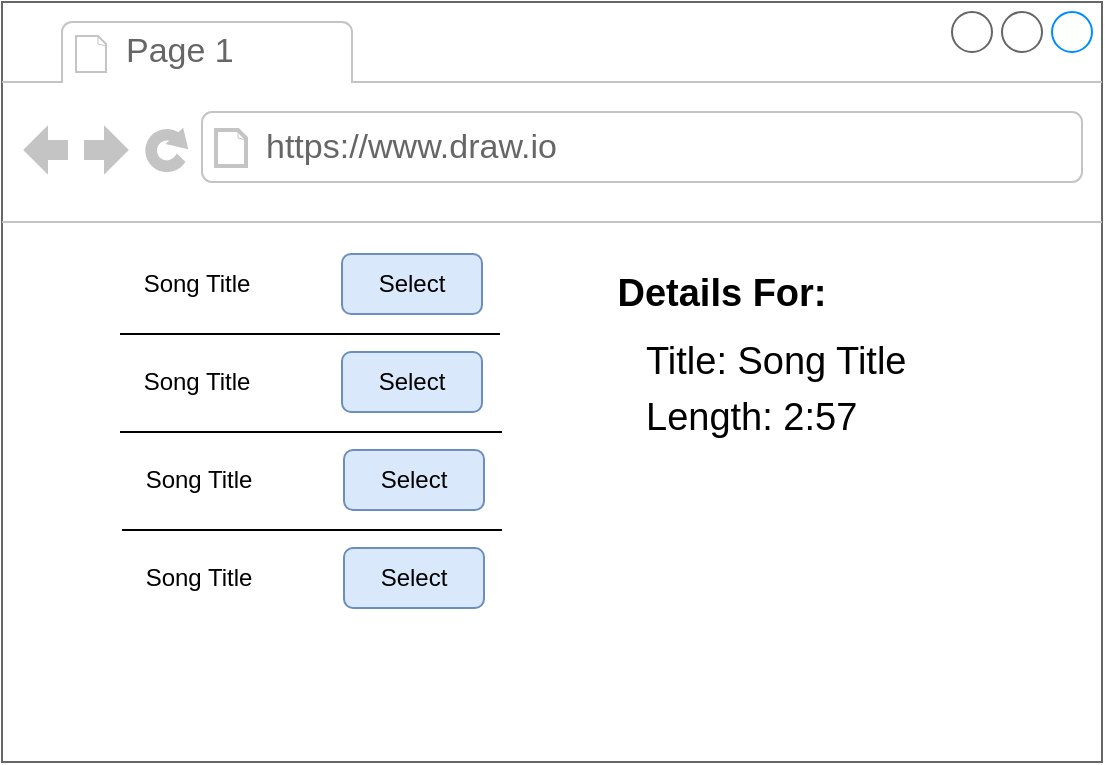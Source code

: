 <mxfile version="14.6.10" type="github" pages="11">
  <diagram id="M4OQ8tcsUJZJvgWU5cQ6" name="Page-1">
    <mxGraphModel dx="1186" dy="739" grid="1" gridSize="10" guides="1" tooltips="1" connect="1" arrows="1" fold="1" page="1" pageScale="1" pageWidth="850" pageHeight="1100" math="0" shadow="0">
      <root>
        <mxCell id="0" />
        <mxCell id="1" parent="0" />
        <mxCell id="gQLDissWomXrH6IQB0BU-2" value="" style="strokeWidth=1;shadow=0;dashed=0;align=center;html=1;shape=mxgraph.mockup.containers.browserWindow;rSize=0;fillColor=#ffffff;strokeColor=#666666;strokeColor2=#008cff;strokeColor3=#c4c4c4;mainText=,;recursiveResize=0;fontSize=19;" vertex="1" parent="1">
          <mxGeometry x="270" y="250" width="550" height="380" as="geometry" />
        </mxCell>
        <mxCell id="gQLDissWomXrH6IQB0BU-3" value="Page 1" style="strokeWidth=1;shadow=0;dashed=0;align=center;html=1;shape=mxgraph.mockup.containers.anchor;fontSize=17;fontColor=#666666;align=left;" vertex="1" parent="gQLDissWomXrH6IQB0BU-2">
          <mxGeometry x="60" y="12" width="110" height="26" as="geometry" />
        </mxCell>
        <mxCell id="gQLDissWomXrH6IQB0BU-4" value="https://www.draw.io" style="strokeWidth=1;shadow=0;dashed=0;align=center;html=1;shape=mxgraph.mockup.containers.anchor;rSize=0;fontSize=17;fontColor=#666666;align=left;" vertex="1" parent="gQLDissWomXrH6IQB0BU-2">
          <mxGeometry x="130" y="60" width="250" height="26" as="geometry" />
        </mxCell>
        <mxCell id="gQLDissWomXrH6IQB0BU-5" value="Song Title" style="text;html=1;strokeColor=none;fillColor=none;align=center;verticalAlign=middle;whiteSpace=wrap;rounded=0;" vertex="1" parent="1">
          <mxGeometry x="325" y="381" width="85" height="20" as="geometry" />
        </mxCell>
        <mxCell id="gQLDissWomXrH6IQB0BU-6" value="Select" style="rounded=1;whiteSpace=wrap;html=1;fillColor=#dae8fc;strokeColor=#6c8ebf;" vertex="1" parent="1">
          <mxGeometry x="440" y="376" width="70" height="30" as="geometry" />
        </mxCell>
        <mxCell id="gQLDissWomXrH6IQB0BU-7" value="" style="endArrow=none;html=1;" edge="1" parent="1">
          <mxGeometry width="50" height="50" relative="1" as="geometry">
            <mxPoint x="329" y="416" as="sourcePoint" />
            <mxPoint x="519" y="416" as="targetPoint" />
          </mxGeometry>
        </mxCell>
        <mxCell id="gQLDissWomXrH6IQB0BU-8" value="Song Title" style="text;html=1;strokeColor=none;fillColor=none;align=center;verticalAlign=middle;whiteSpace=wrap;rounded=0;" vertex="1" parent="1">
          <mxGeometry x="325" y="430" width="85" height="20" as="geometry" />
        </mxCell>
        <mxCell id="gQLDissWomXrH6IQB0BU-9" value="Select" style="rounded=1;whiteSpace=wrap;html=1;fillColor=#dae8fc;strokeColor=#6c8ebf;" vertex="1" parent="1">
          <mxGeometry x="440" y="425" width="70" height="30" as="geometry" />
        </mxCell>
        <mxCell id="gQLDissWomXrH6IQB0BU-10" value="" style="endArrow=none;html=1;" edge="1" parent="1">
          <mxGeometry width="50" height="50" relative="1" as="geometry">
            <mxPoint x="329" y="465" as="sourcePoint" />
            <mxPoint x="519" y="465" as="targetPoint" />
          </mxGeometry>
        </mxCell>
        <mxCell id="gQLDissWomXrH6IQB0BU-11" value="" style="endArrow=none;html=1;" edge="1" parent="1">
          <mxGeometry width="50" height="50" relative="1" as="geometry">
            <mxPoint x="330" y="465" as="sourcePoint" />
            <mxPoint x="520" y="465" as="targetPoint" />
          </mxGeometry>
        </mxCell>
        <mxCell id="gQLDissWomXrH6IQB0BU-12" value="Song Title" style="text;html=1;strokeColor=none;fillColor=none;align=center;verticalAlign=middle;whiteSpace=wrap;rounded=0;" vertex="1" parent="1">
          <mxGeometry x="326" y="479" width="85" height="20" as="geometry" />
        </mxCell>
        <mxCell id="gQLDissWomXrH6IQB0BU-13" value="Select" style="rounded=1;whiteSpace=wrap;html=1;fillColor=#dae8fc;strokeColor=#6c8ebf;" vertex="1" parent="1">
          <mxGeometry x="441" y="474" width="70" height="30" as="geometry" />
        </mxCell>
        <mxCell id="gQLDissWomXrH6IQB0BU-14" value="" style="endArrow=none;html=1;" edge="1" parent="1">
          <mxGeometry width="50" height="50" relative="1" as="geometry">
            <mxPoint x="330" y="514" as="sourcePoint" />
            <mxPoint x="520" y="514" as="targetPoint" />
          </mxGeometry>
        </mxCell>
        <mxCell id="gQLDissWomXrH6IQB0BU-15" value="" style="endArrow=none;html=1;" edge="1" parent="1">
          <mxGeometry width="50" height="50" relative="1" as="geometry">
            <mxPoint x="330" y="514" as="sourcePoint" />
            <mxPoint x="520" y="514" as="targetPoint" />
          </mxGeometry>
        </mxCell>
        <mxCell id="gQLDissWomXrH6IQB0BU-16" value="Song Title" style="text;html=1;strokeColor=none;fillColor=none;align=center;verticalAlign=middle;whiteSpace=wrap;rounded=0;" vertex="1" parent="1">
          <mxGeometry x="326" y="528" width="85" height="20" as="geometry" />
        </mxCell>
        <mxCell id="gQLDissWomXrH6IQB0BU-17" value="Select" style="rounded=1;whiteSpace=wrap;html=1;fillColor=#dae8fc;strokeColor=#6c8ebf;" vertex="1" parent="1">
          <mxGeometry x="441" y="523" width="70" height="30" as="geometry" />
        </mxCell>
        <mxCell id="gQLDissWomXrH6IQB0BU-18" value="Details For:" style="text;html=1;strokeColor=none;fillColor=none;align=center;verticalAlign=middle;whiteSpace=wrap;rounded=0;fontStyle=1;fontSize=19;" vertex="1" parent="1">
          <mxGeometry x="560" y="386" width="140" height="20" as="geometry" />
        </mxCell>
        <mxCell id="gQLDissWomXrH6IQB0BU-19" value="Title: Song Title" style="text;html=1;strokeColor=none;fillColor=none;align=left;verticalAlign=middle;whiteSpace=wrap;rounded=0;fontSize=19;" vertex="1" parent="1">
          <mxGeometry x="590" y="420" width="180" height="20" as="geometry" />
        </mxCell>
        <mxCell id="gQLDissWomXrH6IQB0BU-20" value="Length: 2:57" style="text;html=1;strokeColor=none;fillColor=none;align=left;verticalAlign=middle;whiteSpace=wrap;rounded=0;fontSize=19;" vertex="1" parent="1">
          <mxGeometry x="590" y="448" width="180" height="20" as="geometry" />
        </mxCell>
      </root>
    </mxGraphModel>
  </diagram>
  <diagram name="02 - comps" id="TzlO8TOyK6bgatfz8Wd6">
    <mxGraphModel dx="1186" dy="739" grid="1" gridSize="10" guides="1" tooltips="1" connect="1" arrows="1" fold="1" page="1" pageScale="1" pageWidth="3300" pageHeight="4681" background="#ffffff" math="0" shadow="0">
      <root>
        <mxCell id="0" />
        <mxCell id="1" parent="0" />
        <mxCell id="2" value="" style="strokeWidth=1;shadow=0;dashed=0;align=center;html=1;shape=mxgraph.mockup.containers.browserWindow;rSize=0;fillColor=#ffffff;strokeColor=#666666;strokeColor2=#008cff;strokeColor3=#c4c4c4;mainText=,;recursiveResize=0;fontSize=19;" parent="1" vertex="1">
          <mxGeometry x="665" y="244" width="550" height="380" as="geometry" />
        </mxCell>
        <mxCell id="3" value="Page 1" style="strokeWidth=1;shadow=0;dashed=0;align=center;html=1;shape=mxgraph.mockup.containers.anchor;fontSize=17;fontColor=#666666;align=left;" parent="2" vertex="1">
          <mxGeometry x="60" y="12" width="110" height="26" as="geometry" />
        </mxCell>
        <mxCell id="4" value="https://www.draw.io" style="strokeWidth=1;shadow=0;dashed=0;align=center;html=1;shape=mxgraph.mockup.containers.anchor;rSize=0;fontSize=17;fontColor=#666666;align=left;" parent="2" vertex="1">
          <mxGeometry x="130" y="60" width="250" height="26" as="geometry" />
        </mxCell>
        <mxCell id="21" value="" style="rounded=0;whiteSpace=wrap;html=1;fontSize=19;align=left;fillColor=#dae8fc;strokeColor=#6c8ebf;" parent="2" vertex="1">
          <mxGeometry x="50" y="117" width="210" height="195" as="geometry" />
        </mxCell>
        <mxCell id="23" value="" style="rounded=0;whiteSpace=wrap;html=1;fontSize=19;align=left;fillColor=#f8cecc;strokeColor=#b85450;" parent="2" vertex="1">
          <mxGeometry x="290" y="117" width="210" height="195" as="geometry" />
        </mxCell>
        <mxCell id="5" value="Song Title" style="text;html=1;strokeColor=none;fillColor=none;align=center;verticalAlign=middle;whiteSpace=wrap;rounded=0;" parent="1" vertex="1">
          <mxGeometry x="720" y="375" width="85" height="20" as="geometry" />
        </mxCell>
        <mxCell id="6" value="Select" style="rounded=1;whiteSpace=wrap;html=1;fillColor=#dae8fc;strokeColor=#6c8ebf;" parent="1" vertex="1">
          <mxGeometry x="835" y="370" width="70" height="30" as="geometry" />
        </mxCell>
        <mxCell id="7" value="" style="endArrow=none;html=1;" parent="1" edge="1">
          <mxGeometry width="50" height="50" relative="1" as="geometry">
            <mxPoint x="724" y="410" as="sourcePoint" />
            <mxPoint x="914" y="410" as="targetPoint" />
          </mxGeometry>
        </mxCell>
        <mxCell id="8" value="Song Title" style="text;html=1;strokeColor=none;fillColor=none;align=center;verticalAlign=middle;whiteSpace=wrap;rounded=0;" parent="1" vertex="1">
          <mxGeometry x="720" y="424" width="85" height="20" as="geometry" />
        </mxCell>
        <mxCell id="9" value="Select" style="rounded=1;whiteSpace=wrap;html=1;fillColor=#dae8fc;strokeColor=#6c8ebf;" parent="1" vertex="1">
          <mxGeometry x="835" y="419" width="70" height="30" as="geometry" />
        </mxCell>
        <mxCell id="10" value="" style="endArrow=none;html=1;" parent="1" edge="1">
          <mxGeometry width="50" height="50" relative="1" as="geometry">
            <mxPoint x="724" y="459" as="sourcePoint" />
            <mxPoint x="914" y="459" as="targetPoint" />
          </mxGeometry>
        </mxCell>
        <mxCell id="11" value="" style="endArrow=none;html=1;" parent="1" edge="1">
          <mxGeometry width="50" height="50" relative="1" as="geometry">
            <mxPoint x="725" y="459" as="sourcePoint" />
            <mxPoint x="915" y="459" as="targetPoint" />
          </mxGeometry>
        </mxCell>
        <mxCell id="12" value="Song Title" style="text;html=1;strokeColor=none;fillColor=none;align=center;verticalAlign=middle;whiteSpace=wrap;rounded=0;" parent="1" vertex="1">
          <mxGeometry x="721" y="473" width="85" height="20" as="geometry" />
        </mxCell>
        <mxCell id="13" value="Select" style="rounded=1;whiteSpace=wrap;html=1;fillColor=#dae8fc;strokeColor=#6c8ebf;" parent="1" vertex="1">
          <mxGeometry x="836" y="468" width="70" height="30" as="geometry" />
        </mxCell>
        <mxCell id="14" value="" style="endArrow=none;html=1;" parent="1" edge="1">
          <mxGeometry width="50" height="50" relative="1" as="geometry">
            <mxPoint x="725" y="508" as="sourcePoint" />
            <mxPoint x="915" y="508" as="targetPoint" />
          </mxGeometry>
        </mxCell>
        <mxCell id="15" value="" style="endArrow=none;html=1;" parent="1" edge="1">
          <mxGeometry width="50" height="50" relative="1" as="geometry">
            <mxPoint x="725" y="508" as="sourcePoint" />
            <mxPoint x="915" y="508" as="targetPoint" />
          </mxGeometry>
        </mxCell>
        <mxCell id="16" value="Song Title" style="text;html=1;strokeColor=none;fillColor=none;align=center;verticalAlign=middle;whiteSpace=wrap;rounded=0;" parent="1" vertex="1">
          <mxGeometry x="721" y="522" width="85" height="20" as="geometry" />
        </mxCell>
        <mxCell id="17" value="Select" style="rounded=1;whiteSpace=wrap;html=1;fillColor=#dae8fc;strokeColor=#6c8ebf;" parent="1" vertex="1">
          <mxGeometry x="836" y="517" width="70" height="30" as="geometry" />
        </mxCell>
        <mxCell id="18" value="Details For:" style="text;html=1;strokeColor=none;fillColor=none;align=center;verticalAlign=middle;whiteSpace=wrap;rounded=0;fontStyle=1;fontSize=19;" parent="1" vertex="1">
          <mxGeometry x="955" y="380" width="140" height="20" as="geometry" />
        </mxCell>
        <mxCell id="19" value="Title: Song Title" style="text;html=1;strokeColor=none;fillColor=none;align=left;verticalAlign=middle;whiteSpace=wrap;rounded=0;fontSize=19;" parent="1" vertex="1">
          <mxGeometry x="985" y="414" width="180" height="20" as="geometry" />
        </mxCell>
        <mxCell id="20" value="Length: 2:57" style="text;html=1;strokeColor=none;fillColor=none;align=left;verticalAlign=middle;whiteSpace=wrap;rounded=0;fontSize=19;" parent="1" vertex="1">
          <mxGeometry x="985" y="442" width="180" height="20" as="geometry" />
        </mxCell>
        <mxCell id="25" style="edgeStyle=orthogonalEdgeStyle;rounded=0;html=1;exitX=1;exitY=0.5;entryX=0;entryY=0.5;jettySize=auto;orthogonalLoop=1;fontSize=19;strokeWidth=2;" parent="1" source="24" target="21" edge="1">
          <mxGeometry relative="1" as="geometry" />
        </mxCell>
        <mxCell id="24" value="SongList" style="text;html=1;strokeColor=none;fillColor=none;align=right;verticalAlign=middle;whiteSpace=wrap;rounded=0;fontSize=23;fontStyle=1" parent="1" vertex="1">
          <mxGeometry x="470" y="439" width="150" height="31" as="geometry" />
        </mxCell>
        <mxCell id="27" style="edgeStyle=orthogonalEdgeStyle;rounded=0;html=1;exitX=0;exitY=0.5;entryX=1;entryY=0.75;jettySize=auto;orthogonalLoop=1;strokeWidth=2;fontSize=23;" parent="1" source="26" target="20" edge="1">
          <mxGeometry relative="1" as="geometry" />
        </mxCell>
        <mxCell id="26" value="SongDetail" style="text;html=1;strokeColor=none;fillColor=none;align=left;verticalAlign=middle;whiteSpace=wrap;rounded=0;fontSize=23;fontStyle=1" parent="1" vertex="1">
          <mxGeometry x="1240" y="446.5" width="150" height="31" as="geometry" />
        </mxCell>
      </root>
    </mxGraphModel>
  </diagram>
  <diagram name="03 - libs" id="2NAUaE8jgez__dQKHg--">
    <mxGraphModel dx="1186" dy="739" grid="1" gridSize="10" guides="1" tooltips="1" connect="1" arrows="1" fold="1" page="1" pageScale="1" pageWidth="3300" pageHeight="4681" background="#ffffff" math="0" shadow="0">
      <root>
        <mxCell id="0" />
        <mxCell id="1" parent="0" />
        <mxCell id="5" style="edgeStyle=orthogonalEdgeStyle;rounded=0;html=1;exitX=1;exitY=0.25;entryX=0;entryY=0.25;jettySize=auto;orthogonalLoop=1;strokeWidth=2;fontSize=23;" parent="1" source="2" target="3" edge="1">
          <mxGeometry relative="1" as="geometry" />
        </mxCell>
        <mxCell id="2" value="React" style="rounded=0;whiteSpace=wrap;html=1;fontSize=23;align=center;strokeWidth=2;" parent="1" vertex="1">
          <mxGeometry x="450" y="300" width="120" height="60" as="geometry" />
        </mxCell>
        <mxCell id="6" style="edgeStyle=orthogonalEdgeStyle;rounded=0;html=1;exitX=0;exitY=0.75;entryX=1;entryY=0.75;jettySize=auto;orthogonalLoop=1;strokeWidth=2;fontSize=23;" parent="1" source="3" target="2" edge="1">
          <mxGeometry relative="1" as="geometry" />
        </mxCell>
        <mxCell id="7" style="edgeStyle=orthogonalEdgeStyle;rounded=0;html=1;exitX=1;exitY=0.25;entryX=0;entryY=0.25;jettySize=auto;orthogonalLoop=1;strokeWidth=2;fontSize=23;" parent="1" source="3" target="4" edge="1">
          <mxGeometry relative="1" as="geometry" />
        </mxCell>
        <mxCell id="3" value="React-Redux" style="rounded=0;whiteSpace=wrap;html=1;fontSize=23;align=center;strokeWidth=2;" parent="1" vertex="1">
          <mxGeometry x="620" y="300" width="180" height="60" as="geometry" />
        </mxCell>
        <mxCell id="8" style="edgeStyle=orthogonalEdgeStyle;rounded=0;html=1;exitX=0;exitY=0.75;entryX=1;entryY=0.75;jettySize=auto;orthogonalLoop=1;strokeWidth=2;fontSize=23;" parent="1" source="4" target="3" edge="1">
          <mxGeometry relative="1" as="geometry" />
        </mxCell>
        <mxCell id="4" value="Redux" style="rounded=0;whiteSpace=wrap;html=1;fontSize=23;align=center;strokeWidth=2;" parent="1" vertex="1">
          <mxGeometry x="850" y="300" width="120" height="60" as="geometry" />
        </mxCell>
        <mxCell id="9" value="Same lib you&#39;re used to" style="text;html=1;strokeColor=none;fillColor=none;align=center;verticalAlign=middle;whiteSpace=wrap;rounded=0;fontSize=12;fontStyle=2" parent="1" vertex="1">
          <mxGeometry x="455" y="365" width="110" height="20" as="geometry" />
        </mxCell>
        <mxCell id="10" value="Gets React and Redux to work together" style="text;html=1;strokeColor=none;fillColor=none;align=center;verticalAlign=middle;whiteSpace=wrap;rounded=0;fontSize=12;fontStyle=2" parent="1" vertex="1">
          <mxGeometry x="655" y="372" width="110" height="20" as="geometry" />
        </mxCell>
        <mxCell id="11" value="Same lib we just used in Codepen" style="text;html=1;strokeColor=none;fillColor=none;align=center;verticalAlign=middle;whiteSpace=wrap;rounded=0;fontSize=12;fontStyle=2" parent="1" vertex="1">
          <mxGeometry x="855" y="365" width="110" height="20" as="geometry" />
        </mxCell>
      </root>
    </mxGraphModel>
  </diagram>
  <diagram name="04 - files" id="A6uAsFb5GpQ1QcHm9FtX">
    <mxGraphModel dx="1186" dy="796" grid="1" gridSize="10" guides="1" tooltips="1" connect="1" arrows="1" fold="1" page="1" pageScale="1" pageWidth="3300" pageHeight="4681" background="#ffffff" math="0" shadow="0">
      <root>
        <mxCell id="0" />
        <mxCell id="1" parent="0" />
        <mxCell id="2" value="/src" style="rounded=0;whiteSpace=wrap;html=1;strokeWidth=2;fontSize=24;align=left;fillColor=#dae8fc;strokeColor=#6c8ebf;" parent="1" vertex="1">
          <mxGeometry x="490" y="150" width="240" height="50" as="geometry" />
        </mxCell>
        <mxCell id="6" style="edgeStyle=orthogonalEdgeStyle;rounded=0;html=1;exitX=1;exitY=0.5;jettySize=auto;orthogonalLoop=1;strokeWidth=2;fontSize=24;" parent="1" source="3" edge="1">
          <mxGeometry relative="1" as="geometry">
            <mxPoint x="780" y="240" as="targetPoint" />
          </mxGeometry>
        </mxCell>
        <mxCell id="3" value="/actions" style="rounded=0;whiteSpace=wrap;html=1;strokeWidth=2;fontSize=24;align=left;fillColor=#dae8fc;strokeColor=#6c8ebf;" parent="1" vertex="1">
          <mxGeometry x="540" y="200" width="190" height="80" as="geometry" />
        </mxCell>
        <mxCell id="4" value="/components" style="rounded=0;whiteSpace=wrap;html=1;strokeWidth=2;fontSize=24;align=left;fillColor=#dae8fc;strokeColor=#6c8ebf;" parent="1" vertex="1">
          <mxGeometry x="540" y="280" width="190" height="80" as="geometry" />
        </mxCell>
        <mxCell id="5" value="/reducers" style="rounded=0;whiteSpace=wrap;html=1;strokeWidth=2;fontSize=24;align=left;fillColor=#dae8fc;strokeColor=#6c8ebf;" parent="1" vertex="1">
          <mxGeometry x="540" y="360" width="190" height="80" as="geometry" />
        </mxCell>
        <mxCell id="7" value="Contains files related to action creators" style="text;html=1;strokeColor=none;fillColor=none;align=left;verticalAlign=middle;whiteSpace=wrap;rounded=0;fontSize=18;" parent="1" vertex="1">
          <mxGeometry x="780" y="230" width="200" height="20" as="geometry" />
        </mxCell>
        <mxCell id="9" style="edgeStyle=orthogonalEdgeStyle;rounded=0;html=1;exitX=1;exitY=0.5;jettySize=auto;orthogonalLoop=1;strokeWidth=2;fontSize=24;" parent="1" edge="1">
          <mxGeometry relative="1" as="geometry">
            <mxPoint x="780" y="320" as="targetPoint" />
            <mxPoint x="730" y="320" as="sourcePoint" />
          </mxGeometry>
        </mxCell>
        <mxCell id="10" value="Files related to components" style="text;html=1;strokeColor=none;fillColor=none;align=left;verticalAlign=middle;whiteSpace=wrap;rounded=0;fontSize=18;" parent="1" vertex="1">
          <mxGeometry x="780" y="310" width="200" height="20" as="geometry" />
        </mxCell>
        <mxCell id="11" style="edgeStyle=orthogonalEdgeStyle;rounded=0;html=1;exitX=1;exitY=0.5;jettySize=auto;orthogonalLoop=1;strokeWidth=2;fontSize=24;" parent="1" edge="1">
          <mxGeometry relative="1" as="geometry">
            <mxPoint x="780" y="400" as="targetPoint" />
            <mxPoint x="730" y="400" as="sourcePoint" />
          </mxGeometry>
        </mxCell>
        <mxCell id="12" value="Files related to reducers" style="text;html=1;strokeColor=none;fillColor=none;align=left;verticalAlign=middle;whiteSpace=wrap;rounded=0;fontSize=18;" parent="1" vertex="1">
          <mxGeometry x="780" y="390" width="200" height="20" as="geometry" />
        </mxCell>
        <mxCell id="13" value="index.js" style="rounded=0;whiteSpace=wrap;html=1;strokeWidth=2;fontSize=24;align=left;fillColor=#d5e8d4;strokeColor=#82b366;" parent="1" vertex="1">
          <mxGeometry x="540" y="440" width="190" height="80" as="geometry" />
        </mxCell>
        <mxCell id="14" style="edgeStyle=orthogonalEdgeStyle;rounded=0;html=1;exitX=1;exitY=0.5;jettySize=auto;orthogonalLoop=1;strokeWidth=2;fontSize=24;" parent="1" edge="1">
          <mxGeometry relative="1" as="geometry">
            <mxPoint x="780" y="480" as="targetPoint" />
            <mxPoint x="730" y="480" as="sourcePoint" />
          </mxGeometry>
        </mxCell>
        <mxCell id="15" value="Sets up &lt;i&gt;both &lt;/i&gt;the react and redux sides of the app" style="text;html=1;strokeColor=none;fillColor=none;align=left;verticalAlign=middle;whiteSpace=wrap;rounded=0;fontSize=18;" parent="1" vertex="1">
          <mxGeometry x="780" y="470" width="200" height="20" as="geometry" />
        </mxCell>
      </root>
    </mxGraphModel>
  </diagram>
  <diagram name="05 - comps" id="RzdV-xsp3UyWBAGKYhR7">
    <mxGraphModel dx="1186" dy="739" grid="1" gridSize="10" guides="1" tooltips="1" connect="1" arrows="1" fold="1" page="1" pageScale="1" pageWidth="3300" pageHeight="4681" background="#ffffff" math="0" shadow="0">
      <root>
        <mxCell id="0" />
        <mxCell id="1" parent="0" />
        <mxCell id="5" style="edgeStyle=orthogonalEdgeStyle;rounded=0;html=1;exitX=0.5;exitY=1;jettySize=auto;orthogonalLoop=1;strokeWidth=2;fontSize=18;" parent="1" source="2" target="3" edge="1">
          <mxGeometry relative="1" as="geometry" />
        </mxCell>
        <mxCell id="6" style="edgeStyle=orthogonalEdgeStyle;rounded=0;html=1;exitX=0.5;exitY=1;jettySize=auto;orthogonalLoop=1;strokeWidth=2;fontSize=18;" parent="1" source="2" target="4" edge="1">
          <mxGeometry relative="1" as="geometry" />
        </mxCell>
        <mxCell id="2" value="App" style="rounded=0;whiteSpace=wrap;html=1;fontSize=23;align=center;strokeWidth=2;" parent="1" vertex="1">
          <mxGeometry x="580" y="180" width="120" height="60" as="geometry" />
        </mxCell>
        <mxCell id="3" value="SongList" style="rounded=0;whiteSpace=wrap;html=1;fontSize=23;align=center;strokeWidth=2;" parent="1" vertex="1">
          <mxGeometry x="490" y="300" width="120" height="60" as="geometry" />
        </mxCell>
        <mxCell id="4" value="SongDetail" style="rounded=0;whiteSpace=wrap;html=1;fontSize=23;align=center;strokeWidth=2;" parent="1" vertex="1">
          <mxGeometry x="670" y="300" width="120" height="60" as="geometry" />
        </mxCell>
      </root>
    </mxGraphModel>
  </diagram>
  <diagram name="06 - comps" id="dHnb2F_8zsXxloE6cy4Q">
    <mxGraphModel dx="1186" dy="739" grid="1" gridSize="10" guides="1" tooltips="1" connect="1" arrows="1" fold="1" page="1" pageScale="1" pageWidth="3300" pageHeight="4681" background="#ffffff" math="0" shadow="0">
      <root>
        <mxCell id="0" />
        <mxCell id="1" parent="0" />
        <mxCell id="2" style="edgeStyle=orthogonalEdgeStyle;rounded=0;html=1;exitX=0.5;exitY=1;jettySize=auto;orthogonalLoop=1;strokeWidth=2;fontSize=18;" parent="1" source="4" target="5" edge="1">
          <mxGeometry relative="1" as="geometry">
            <Array as="points">
              <mxPoint x="640" y="260" />
              <mxPoint x="550" y="260" />
            </Array>
          </mxGeometry>
        </mxCell>
        <mxCell id="3" style="edgeStyle=orthogonalEdgeStyle;rounded=0;html=1;exitX=0.5;exitY=1;jettySize=auto;orthogonalLoop=1;strokeWidth=2;fontSize=18;" parent="1" source="4" target="6" edge="1">
          <mxGeometry relative="1" as="geometry">
            <Array as="points">
              <mxPoint x="640" y="260" />
              <mxPoint x="730" y="260" />
            </Array>
          </mxGeometry>
        </mxCell>
        <mxCell id="4" value="App&lt;br&gt;&lt;br&gt;&lt;br&gt;" style="rounded=0;whiteSpace=wrap;html=1;fontSize=23;align=center;strokeWidth=2;" parent="1" vertex="1">
          <mxGeometry x="580" y="160" width="120" height="80" as="geometry" />
        </mxCell>
        <mxCell id="5" value="SongList" style="rounded=0;whiteSpace=wrap;html=1;fontSize=23;align=center;strokeWidth=2;" parent="1" vertex="1">
          <mxGeometry x="490" y="340" width="120" height="60" as="geometry" />
        </mxCell>
        <mxCell id="6" value="SongDetail" style="rounded=0;whiteSpace=wrap;html=1;fontSize=23;align=center;strokeWidth=2;" parent="1" vertex="1">
          <mxGeometry x="670" y="340" width="120" height="60" as="geometry" />
        </mxCell>
        <mxCell id="7" value="Without Redux!" style="rounded=0;whiteSpace=wrap;html=1;fontSize=23;align=center;strokeWidth=2;fontStyle=2;fillColor=#f5f5f5;strokeColor=#666666;fontColor=#333333;" parent="1" vertex="1">
          <mxGeometry x="310" y="150" width="110" height="50" as="geometry" />
        </mxCell>
        <mxCell id="8" value="List of songs" style="rounded=0;whiteSpace=wrap;html=1;fontSize=12;align=center;strokeWidth=2;fillColor=#dae8fc;strokeColor=#6c8ebf;" parent="1" vertex="1">
          <mxGeometry x="550" y="273" width="100" height="20" as="geometry" />
        </mxCell>
        <mxCell id="9" value="onSongSelect" style="rounded=0;whiteSpace=wrap;html=1;fontSize=12;align=center;strokeWidth=2;fillColor=#dae8fc;strokeColor=#6c8ebf;" parent="1" vertex="1">
          <mxGeometry x="550" y="293" width="100" height="20" as="geometry" />
        </mxCell>
        <mxCell id="10" value="Selected song" style="rounded=0;whiteSpace=wrap;html=1;fontSize=12;align=center;strokeWidth=2;fillColor=#dae8fc;strokeColor=#6c8ebf;" parent="1" vertex="1">
          <mxGeometry x="730" y="273" width="100" height="20" as="geometry" />
        </mxCell>
        <mxCell id="12" value="List of songs" style="rounded=0;whiteSpace=wrap;html=1;fontSize=12;align=center;strokeWidth=2;fillColor=#dae8fc;strokeColor=#6c8ebf;" parent="1" vertex="1">
          <mxGeometry x="590" y="190" width="100" height="20" as="geometry" />
        </mxCell>
        <mxCell id="13" value="Selected song" style="rounded=0;whiteSpace=wrap;html=1;fontSize=12;align=center;strokeWidth=2;fillColor=#dae8fc;strokeColor=#6c8ebf;" parent="1" vertex="1">
          <mxGeometry x="590" y="210" width="100" height="20" as="geometry" />
        </mxCell>
      </root>
    </mxGraphModel>
  </diagram>
  <diagram name="07 - redux" id="8_bRpWGmSCokHkT6IM2_">
    <mxGraphModel dx="1186" dy="739" grid="1" gridSize="10" guides="1" tooltips="1" connect="1" arrows="1" fold="1" page="1" pageScale="1" pageWidth="3300" pageHeight="4681" background="#ffffff" math="0" shadow="0">
      <root>
        <mxCell id="0" />
        <mxCell id="1" parent="0" />
        <mxCell id="2" style="edgeStyle=orthogonalEdgeStyle;rounded=0;html=1;exitX=0.5;exitY=1;jettySize=auto;orthogonalLoop=1;strokeWidth=2;fontSize=18;" parent="1" source="4" target="5" edge="1">
          <mxGeometry relative="1" as="geometry">
            <Array as="points">
              <mxPoint x="640" y="260" />
              <mxPoint x="550" y="260" />
            </Array>
          </mxGeometry>
        </mxCell>
        <mxCell id="3" style="edgeStyle=orthogonalEdgeStyle;rounded=0;html=1;exitX=0.5;exitY=1;jettySize=auto;orthogonalLoop=1;strokeWidth=2;fontSize=18;" parent="1" source="4" target="6" edge="1">
          <mxGeometry relative="1" as="geometry">
            <Array as="points">
              <mxPoint x="640" y="260" />
              <mxPoint x="730" y="260" />
            </Array>
          </mxGeometry>
        </mxCell>
        <mxCell id="4" value="App&lt;br&gt;" style="rounded=0;whiteSpace=wrap;html=1;fontSize=23;align=center;strokeWidth=2;" parent="1" vertex="1">
          <mxGeometry x="580" y="190" width="120" height="50" as="geometry" />
        </mxCell>
        <mxCell id="5" value="SongList" style="rounded=0;whiteSpace=wrap;html=1;fontSize=23;align=center;strokeWidth=2;" parent="1" vertex="1">
          <mxGeometry x="490" y="310" width="120" height="60" as="geometry" />
        </mxCell>
        <mxCell id="6" value="SongDetail" style="rounded=0;whiteSpace=wrap;html=1;fontSize=23;align=center;strokeWidth=2;" parent="1" vertex="1">
          <mxGeometry x="670" y="310" width="120" height="60" as="geometry" />
        </mxCell>
        <mxCell id="7" value="Redux" style="rounded=0;whiteSpace=wrap;html=1;fontSize=23;align=center;strokeWidth=2;fontStyle=1;fillColor=#dae8fc;strokeColor=#6c8ebf;" parent="1" vertex="1">
          <mxGeometry x="220" y="170" width="190" height="50" as="geometry" />
        </mxCell>
        <mxCell id="13" value="Reducers" style="rounded=0;whiteSpace=wrap;html=1;fontSize=23;align=center;strokeWidth=2;fontStyle=0;fillColor=#ffe6cc;strokeColor=#d79b00;" parent="1" vertex="1">
          <mxGeometry x="220" y="230" width="190" height="30" as="geometry" />
        </mxCell>
        <mxCell id="14" value="Song list reducer" style="rounded=0;whiteSpace=wrap;html=1;fontSize=14;align=center;strokeWidth=2;fontStyle=0;fillColor=#ffffff;strokeColor=#000000;" parent="1" vertex="1">
          <mxGeometry x="220" y="260" width="190" height="30" as="geometry" />
        </mxCell>
        <mxCell id="15" value="Selected song reducer" style="rounded=0;whiteSpace=wrap;html=1;fontSize=14;align=center;strokeWidth=2;fontStyle=0;fillColor=#ffffff;strokeColor=#000000;" parent="1" vertex="1">
          <mxGeometry x="220" y="290" width="190" height="30" as="geometry" />
        </mxCell>
        <mxCell id="16" value="Action Creators" style="rounded=0;whiteSpace=wrap;html=1;fontSize=23;align=center;strokeWidth=2;fontStyle=0;fillColor=#ffe6cc;strokeColor=#d79b00;" parent="1" vertex="1">
          <mxGeometry x="220" y="330" width="190" height="30" as="geometry" />
        </mxCell>
        <mxCell id="17" value="Select Song" style="rounded=0;whiteSpace=wrap;html=1;fontSize=14;align=center;strokeWidth=2;fontStyle=0;fillColor=#ffffff;strokeColor=#000000;" parent="1" vertex="1">
          <mxGeometry x="220" y="360" width="190" height="30" as="geometry" />
        </mxCell>
      </root>
    </mxGraphModel>
  </diagram>
  <diagram name="08 - provider" id="uzFQva0UzW39tPvHoVdv">
    <mxGraphModel dx="1186" dy="739" grid="1" gridSize="10" guides="1" tooltips="1" connect="1" arrows="1" fold="1" page="1" pageScale="1" pageWidth="3300" pageHeight="4681" background="#ffffff" math="0" shadow="0">
      <root>
        <mxCell id="0" />
        <mxCell id="1" parent="0" />
        <mxCell id="18" style="edgeStyle=orthogonalEdgeStyle;rounded=0;html=1;exitX=0.5;exitY=1;jettySize=auto;orthogonalLoop=1;strokeWidth=2;fontSize=14;" parent="1" source="4" target="17" edge="1">
          <mxGeometry relative="1" as="geometry" />
        </mxCell>
        <mxCell id="4" value="App&lt;br&gt;" style="rounded=0;whiteSpace=wrap;html=1;fontSize=23;align=center;strokeWidth=2;" parent="1" vertex="1">
          <mxGeometry x="640" y="250" width="120" height="60" as="geometry" />
        </mxCell>
        <mxCell id="5" value="SongList" style="rounded=0;whiteSpace=wrap;html=1;fontSize=23;align=center;strokeWidth=2;" parent="1" vertex="1">
          <mxGeometry x="640" y="430" width="120" height="60" as="geometry" />
        </mxCell>
        <mxCell id="16" style="edgeStyle=orthogonalEdgeStyle;rounded=0;html=1;exitX=1;exitY=0.5;jettySize=auto;orthogonalLoop=1;strokeWidth=2;fontSize=14;" parent="1" source="7" target="13" edge="1">
          <mxGeometry relative="1" as="geometry" />
        </mxCell>
        <mxCell id="7" value="Store&lt;br&gt;&lt;br&gt;&lt;br&gt;&lt;br&gt;&lt;br&gt;" style="rounded=0;whiteSpace=wrap;html=1;fontSize=23;align=center;strokeWidth=2;fontStyle=1;fillColor=#dae8fc;strokeColor=#6c8ebf;" parent="1" vertex="1">
          <mxGeometry x="340" y="120" width="210" height="140" as="geometry" />
        </mxCell>
        <mxCell id="8" value="Reducers" style="rounded=0;whiteSpace=wrap;html=1;fontSize=23;align=center;strokeWidth=2;fontStyle=0;fillColor=#ffe6cc;strokeColor=#d79b00;" parent="1" vertex="1">
          <mxGeometry x="350" y="160" width="190" height="30" as="geometry" />
        </mxCell>
        <mxCell id="9" value="Song list reducer" style="rounded=0;whiteSpace=wrap;html=1;fontSize=14;align=center;strokeWidth=2;fontStyle=0;fillColor=#ffffff;strokeColor=#000000;" parent="1" vertex="1">
          <mxGeometry x="350" y="190" width="190" height="30" as="geometry" />
        </mxCell>
        <mxCell id="10" value="Selected song reducer" style="rounded=0;whiteSpace=wrap;html=1;fontSize=14;align=center;strokeWidth=2;fontStyle=0;fillColor=#ffffff;strokeColor=#000000;" parent="1" vertex="1">
          <mxGeometry x="350" y="220" width="190" height="30" as="geometry" />
        </mxCell>
        <mxCell id="11" value="Action Creators" style="rounded=0;whiteSpace=wrap;html=1;fontSize=23;align=center;strokeWidth=2;fontStyle=0;fillColor=#ffe6cc;strokeColor=#d79b00;" parent="1" vertex="1">
          <mxGeometry x="350" y="335" width="190" height="30" as="geometry" />
        </mxCell>
        <mxCell id="12" value="Select Song" style="rounded=0;whiteSpace=wrap;html=1;fontSize=14;align=center;strokeWidth=2;fontStyle=0;fillColor=#ffffff;strokeColor=#000000;" parent="1" vertex="1">
          <mxGeometry x="350" y="365" width="190" height="30" as="geometry" />
        </mxCell>
        <mxCell id="15" style="edgeStyle=orthogonalEdgeStyle;rounded=0;html=1;exitX=0.5;exitY=1;entryX=0.5;entryY=0;jettySize=auto;orthogonalLoop=1;strokeWidth=2;fontSize=14;" parent="1" source="13" target="4" edge="1">
          <mxGeometry relative="1" as="geometry" />
        </mxCell>
        <mxCell id="13" value="Provider&lt;br&gt;" style="rounded=0;whiteSpace=wrap;html=1;fontSize=23;align=center;strokeWidth=2;fillColor=#f5f5f5;strokeColor=#666666;fontColor=#333333;fontStyle=2" parent="1" vertex="1">
          <mxGeometry x="640" y="160" width="120" height="60" as="geometry" />
        </mxCell>
        <mxCell id="19" style="edgeStyle=orthogonalEdgeStyle;rounded=0;html=1;exitX=0.5;exitY=1;jettySize=auto;orthogonalLoop=1;strokeWidth=2;fontSize=14;" parent="1" source="17" target="5" edge="1">
          <mxGeometry relative="1" as="geometry" />
        </mxCell>
        <mxCell id="17" value="&lt;i&gt;Connect&lt;/i&gt;&lt;br&gt;" style="rounded=0;whiteSpace=wrap;html=1;fontSize=23;align=center;strokeWidth=2;fillColor=#f5f5f5;strokeColor=#666666;fontColor=#333333;" parent="1" vertex="1">
          <mxGeometry x="640" y="340" width="120" height="60" as="geometry" />
        </mxCell>
        <mxCell id="20" value="" style="shape=curlyBracket;whiteSpace=wrap;html=1;rounded=1;strokeWidth=2;fontSize=14;align=left;rotation=-180;" parent="1" vertex="1">
          <mxGeometry x="770" y="340" width="20" height="60" as="geometry" />
        </mxCell>
        <mxCell id="22" value="Communicates with the &#39;Provider&#39;" style="text;html=1;strokeColor=none;fillColor=none;align=left;verticalAlign=middle;whiteSpace=wrap;rounded=0;fontSize=12;fontStyle=2" parent="1" vertex="1">
          <mxGeometry x="790" y="360" width="130" height="20" as="geometry" />
        </mxCell>
      </root>
    </mxGraphModel>
  </diagram>
  <diagram name="09 - comms" id="Z6pKqsUJecId2ESMhz82">
    <mxGraphModel dx="1186" dy="739" grid="1" gridSize="10" guides="1" tooltips="1" connect="1" arrows="1" fold="1" page="1" pageScale="1" pageWidth="3300" pageHeight="4681" background="#ffffff" math="0" shadow="0">
      <root>
        <mxCell id="0" />
        <mxCell id="1" parent="0" />
        <mxCell id="2" style="edgeStyle=orthogonalEdgeStyle;rounded=0;html=1;exitX=0.5;exitY=1;jettySize=auto;orthogonalLoop=1;strokeWidth=2;fontSize=14;" parent="1" source="3" target="15" edge="1">
          <mxGeometry relative="1" as="geometry" />
        </mxCell>
        <mxCell id="3" value="App&lt;br&gt;" style="rounded=0;whiteSpace=wrap;html=1;fontSize=23;align=center;strokeWidth=2;" parent="1" vertex="1">
          <mxGeometry x="640" y="250" width="120" height="60" as="geometry" />
        </mxCell>
        <mxCell id="4" value="SongList" style="rounded=0;whiteSpace=wrap;html=1;fontSize=23;align=center;strokeWidth=2;" parent="1" vertex="1">
          <mxGeometry x="640" y="470" width="120" height="60" as="geometry" />
        </mxCell>
        <mxCell id="5" style="edgeStyle=orthogonalEdgeStyle;rounded=0;html=1;exitX=1;exitY=0.5;jettySize=auto;orthogonalLoop=1;strokeWidth=2;fontSize=14;" parent="1" source="6" target="13" edge="1">
          <mxGeometry relative="1" as="geometry" />
        </mxCell>
        <mxCell id="6" value="Store&lt;br&gt;&lt;br&gt;&lt;br&gt;&lt;br&gt;&lt;br&gt;" style="rounded=0;whiteSpace=wrap;html=1;fontSize=23;align=center;strokeWidth=2;fontStyle=1;fillColor=#dae8fc;strokeColor=#6c8ebf;" parent="1" vertex="1">
          <mxGeometry x="340" y="120" width="210" height="140" as="geometry" />
        </mxCell>
        <mxCell id="7" value="Reducers" style="rounded=0;whiteSpace=wrap;html=1;fontSize=23;align=center;strokeWidth=2;fontStyle=0;fillColor=#ffe6cc;strokeColor=#d79b00;" parent="1" vertex="1">
          <mxGeometry x="350" y="160" width="190" height="30" as="geometry" />
        </mxCell>
        <mxCell id="8" value="Song list reducer" style="rounded=0;whiteSpace=wrap;html=1;fontSize=14;align=center;strokeWidth=2;fontStyle=0;fillColor=#ffffff;strokeColor=#000000;" parent="1" vertex="1">
          <mxGeometry x="350" y="190" width="190" height="30" as="geometry" />
        </mxCell>
        <mxCell id="9" value="Selected song reducer" style="rounded=0;whiteSpace=wrap;html=1;fontSize=14;align=center;strokeWidth=2;fontStyle=0;fillColor=#ffffff;strokeColor=#000000;" parent="1" vertex="1">
          <mxGeometry x="350" y="220" width="190" height="30" as="geometry" />
        </mxCell>
        <mxCell id="10" value="Action Creators" style="rounded=0;whiteSpace=wrap;html=1;fontSize=23;align=center;strokeWidth=2;fontStyle=0;fillColor=#ffe6cc;strokeColor=#d79b00;" parent="1" vertex="1">
          <mxGeometry x="350" y="335" width="190" height="30" as="geometry" />
        </mxCell>
        <mxCell id="23" style="edgeStyle=orthogonalEdgeStyle;rounded=0;html=1;exitX=1;exitY=0.5;jettySize=auto;orthogonalLoop=1;strokeWidth=2;fontSize=10;" parent="1" source="11" target="15" edge="1">
          <mxGeometry relative="1" as="geometry" />
        </mxCell>
        <mxCell id="11" value="Select Song" style="rounded=0;whiteSpace=wrap;html=1;fontSize=14;align=center;strokeWidth=2;fontStyle=0;fillColor=#ffffff;strokeColor=#000000;" parent="1" vertex="1">
          <mxGeometry x="350" y="365" width="190" height="30" as="geometry" />
        </mxCell>
        <mxCell id="12" style="edgeStyle=orthogonalEdgeStyle;rounded=0;html=1;exitX=0.5;exitY=1;entryX=0.5;entryY=0;jettySize=auto;orthogonalLoop=1;strokeWidth=2;fontSize=14;" parent="1" source="13" target="3" edge="1">
          <mxGeometry relative="1" as="geometry" />
        </mxCell>
        <mxCell id="21" style="edgeStyle=orthogonalEdgeStyle;rounded=0;html=1;exitX=1;exitY=0.25;entryX=1;entryY=0.75;jettySize=auto;orthogonalLoop=1;strokeWidth=2;fontSize=10;" parent="1" source="13" target="15" edge="1">
          <mxGeometry relative="1" as="geometry">
            <Array as="points">
              <mxPoint x="970" y="175" />
              <mxPoint x="970" y="385" />
            </Array>
          </mxGeometry>
        </mxCell>
        <mxCell id="13" value="Provider&lt;br&gt;" style="rounded=0;whiteSpace=wrap;html=1;fontSize=23;align=center;strokeWidth=2;fillColor=#f5f5f5;strokeColor=#666666;fontColor=#333333;fontStyle=2" parent="1" vertex="1">
          <mxGeometry x="640" y="160" width="120" height="60" as="geometry" />
        </mxCell>
        <mxCell id="14" style="edgeStyle=orthogonalEdgeStyle;rounded=0;html=1;exitX=0.5;exitY=1;jettySize=auto;orthogonalLoop=1;strokeWidth=2;fontSize=14;" parent="1" source="15" target="4" edge="1">
          <mxGeometry relative="1" as="geometry" />
        </mxCell>
        <mxCell id="19" style="edgeStyle=orthogonalEdgeStyle;rounded=0;html=1;exitX=1;exitY=0.25;entryX=1;entryY=0.75;jettySize=auto;orthogonalLoop=1;strokeWidth=2;fontSize=12;" parent="1" source="15" target="13" edge="1">
          <mxGeometry relative="1" as="geometry">
            <Array as="points">
              <mxPoint x="810" y="355" />
              <mxPoint x="810" y="205" />
            </Array>
          </mxGeometry>
        </mxCell>
        <mxCell id="15" value="&lt;i&gt;Connect&lt;/i&gt;&lt;br&gt;" style="rounded=0;whiteSpace=wrap;html=1;fontSize=23;align=center;strokeWidth=2;fillColor=#f5f5f5;strokeColor=#666666;fontColor=#333333;" parent="1" vertex="1">
          <mxGeometry x="640" y="340" width="120" height="60" as="geometry" />
        </mxCell>
        <mxCell id="20" value="Tell me about changes to the list of songs" style="rounded=0;whiteSpace=wrap;html=1;fontSize=10;align=center;strokeWidth=2;fontStyle=0;fillColor=#ffffff;strokeColor=#000000;" parent="1" vertex="1">
          <mxGeometry x="810" y="265" width="110" height="30" as="geometry" />
        </mxCell>
        <mxCell id="22" value="List of songs" style="rounded=0;whiteSpace=wrap;html=1;fontSize=10;align=center;strokeWidth=2;fontStyle=0;fillColor=#ffffff;strokeColor=#000000;" parent="1" vertex="1">
          <mxGeometry x="700" y="408" width="110" height="20" as="geometry" />
        </mxCell>
        <mxCell id="24" value="Select Song" style="rounded=0;whiteSpace=wrap;html=1;fontSize=10;align=center;strokeWidth=2;fontStyle=0;fillColor=#ffffff;strokeColor=#000000;" parent="1" vertex="1">
          <mxGeometry x="700" y="430" width="110" height="20" as="geometry" />
        </mxCell>
      </root>
    </mxGraphModel>
  </diagram>
  <diagram name="10 - magic" id="zUJwh2iSIJdKs_sBvghm">
    <mxGraphModel dx="1186" dy="765" grid="1" gridSize="10" guides="1" tooltips="1" connect="1" arrows="1" fold="1" page="1" pageScale="1" pageWidth="3300" pageHeight="4681" background="#ffffff" math="0" shadow="0">
      <root>
        <mxCell id="0" />
        <mxCell id="1" parent="0" />
        <mxCell id="2" value="Redux does not automatically detect action creators being called" style="rounded=0;whiteSpace=wrap;html=1;strokeWidth=2;fontSize=15;align=center;fillColor=#dae8fc;strokeColor=#6c8ebf;" parent="1" vertex="1">
          <mxGeometry x="490" y="220" width="330" height="60" as="geometry" />
        </mxCell>
        <mxCell id="3" value="Redux is Not Magic!" style="text;html=1;strokeColor=none;fillColor=none;align=center;verticalAlign=middle;whiteSpace=wrap;rounded=0;fontSize=28;fontStyle=1" parent="1" vertex="1">
          <mxGeometry x="510" y="190" width="307" height="20" as="geometry" />
        </mxCell>
        <mxCell id="4" value="Redux does not automatically detect a function returning an object that is an &#39;action&#39;" style="rounded=0;whiteSpace=wrap;html=1;strokeWidth=2;fontSize=15;align=center;fillColor=#dae8fc;strokeColor=#6c8ebf;" parent="1" vertex="1">
          <mxGeometry x="490" y="290" width="330" height="60" as="geometry" />
        </mxCell>
      </root>
    </mxGraphModel>
  </diagram>
  <diagram name="11 - detail" id="lSMOFxPZavurIoe4EyRu">
    <mxGraphModel dx="1186" dy="796" grid="1" gridSize="10" guides="1" tooltips="1" connect="1" arrows="1" fold="1" page="1" pageScale="1" pageWidth="3300" pageHeight="4681" background="#ffffff" math="0" shadow="0">
      <root>
        <mxCell id="0" />
        <mxCell id="1" parent="0" />
        <mxCell id="2" style="edgeStyle=orthogonalEdgeStyle;rounded=0;html=1;exitX=0.5;exitY=1;jettySize=auto;orthogonalLoop=1;strokeWidth=2;fontSize=14;" parent="1" source="3" target="18" edge="1">
          <mxGeometry relative="1" as="geometry" />
        </mxCell>
        <mxCell id="3" value="App&lt;br&gt;" style="rounded=0;whiteSpace=wrap;html=1;fontSize=23;align=center;strokeWidth=2;" parent="1" vertex="1">
          <mxGeometry x="640" y="250" width="120" height="60" as="geometry" />
        </mxCell>
        <mxCell id="4" value="SongDetail" style="rounded=0;whiteSpace=wrap;html=1;fontSize=23;align=center;strokeWidth=2;" parent="1" vertex="1">
          <mxGeometry x="640" y="470" width="120" height="60" as="geometry" />
        </mxCell>
        <mxCell id="5" style="edgeStyle=orthogonalEdgeStyle;rounded=0;html=1;exitX=1;exitY=0.5;jettySize=auto;orthogonalLoop=1;strokeWidth=2;fontSize=14;" parent="1" source="6" target="15" edge="1">
          <mxGeometry relative="1" as="geometry" />
        </mxCell>
        <mxCell id="6" value="Store&lt;br&gt;&lt;br&gt;&lt;br&gt;&lt;br&gt;&lt;br&gt;" style="rounded=0;whiteSpace=wrap;html=1;fontSize=23;align=center;strokeWidth=2;fontStyle=1;fillColor=#dae8fc;strokeColor=#6c8ebf;" parent="1" vertex="1">
          <mxGeometry x="340" y="120" width="210" height="140" as="geometry" />
        </mxCell>
        <mxCell id="7" value="Reducers" style="rounded=0;whiteSpace=wrap;html=1;fontSize=23;align=center;strokeWidth=2;fontStyle=0;fillColor=#ffe6cc;strokeColor=#d79b00;" parent="1" vertex="1">
          <mxGeometry x="350" y="160" width="190" height="30" as="geometry" />
        </mxCell>
        <mxCell id="8" value="Song list reducer" style="rounded=0;whiteSpace=wrap;html=1;fontSize=14;align=center;strokeWidth=2;fontStyle=0;fillColor=#ffffff;strokeColor=#000000;" parent="1" vertex="1">
          <mxGeometry x="350" y="190" width="190" height="30" as="geometry" />
        </mxCell>
        <mxCell id="9" value="Selected song reducer" style="rounded=0;whiteSpace=wrap;html=1;fontSize=14;align=center;strokeWidth=2;fontStyle=0;fillColor=#ffffff;strokeColor=#000000;" parent="1" vertex="1">
          <mxGeometry x="350" y="220" width="190" height="30" as="geometry" />
        </mxCell>
        <mxCell id="10" value="Action Creators" style="rounded=0;whiteSpace=wrap;html=1;fontSize=23;align=center;strokeWidth=2;fontStyle=0;fillColor=#ffe6cc;strokeColor=#d79b00;" parent="1" vertex="1">
          <mxGeometry x="350" y="335" width="190" height="30" as="geometry" />
        </mxCell>
        <mxCell id="12" value="Select Song" style="rounded=0;whiteSpace=wrap;html=1;fontSize=14;align=center;strokeWidth=2;fontStyle=0;fillColor=#ffffff;strokeColor=#000000;" parent="1" vertex="1">
          <mxGeometry x="350" y="365" width="190" height="30" as="geometry" />
        </mxCell>
        <mxCell id="13" style="edgeStyle=orthogonalEdgeStyle;rounded=0;html=1;exitX=0.5;exitY=1;entryX=0.5;entryY=0;jettySize=auto;orthogonalLoop=1;strokeWidth=2;fontSize=14;" parent="1" source="15" target="3" edge="1">
          <mxGeometry relative="1" as="geometry" />
        </mxCell>
        <mxCell id="20" style="edgeStyle=orthogonalEdgeStyle;rounded=0;html=1;exitX=1;exitY=0.25;entryX=1;entryY=0.75;jettySize=auto;orthogonalLoop=1;strokeWidth=2;fontSize=15;" parent="1" source="15" target="18" edge="1">
          <mxGeometry relative="1" as="geometry">
            <Array as="points">
              <mxPoint x="940" y="175" />
              <mxPoint x="940" y="385" />
            </Array>
          </mxGeometry>
        </mxCell>
        <mxCell id="15" value="Provider&lt;br&gt;" style="rounded=0;whiteSpace=wrap;html=1;fontSize=23;align=center;strokeWidth=2;fillColor=#f5f5f5;strokeColor=#666666;fontColor=#333333;fontStyle=2" parent="1" vertex="1">
          <mxGeometry x="640" y="160" width="120" height="60" as="geometry" />
        </mxCell>
        <mxCell id="16" style="edgeStyle=orthogonalEdgeStyle;rounded=0;html=1;exitX=0.5;exitY=1;jettySize=auto;orthogonalLoop=1;strokeWidth=2;fontSize=14;" parent="1" source="18" target="4" edge="1">
          <mxGeometry relative="1" as="geometry" />
        </mxCell>
        <mxCell id="17" style="edgeStyle=orthogonalEdgeStyle;rounded=0;html=1;exitX=1;exitY=0.25;entryX=1;entryY=0.75;jettySize=auto;orthogonalLoop=1;strokeWidth=2;fontSize=12;" parent="1" source="18" target="15" edge="1">
          <mxGeometry relative="1" as="geometry">
            <Array as="points">
              <mxPoint x="810" y="355" />
              <mxPoint x="810" y="205" />
            </Array>
          </mxGeometry>
        </mxCell>
        <mxCell id="18" value="&lt;i&gt;Connect&lt;/i&gt;&lt;br&gt;" style="rounded=0;whiteSpace=wrap;html=1;fontSize=23;align=center;strokeWidth=2;fillColor=#f5f5f5;strokeColor=#666666;fontColor=#333333;" parent="1" vertex="1">
          <mxGeometry x="640" y="340" width="120" height="60" as="geometry" />
        </mxCell>
        <mxCell id="19" value="Tell me about changes to the selected song" style="rounded=0;whiteSpace=wrap;html=1;fontSize=10;align=center;strokeWidth=2;fontStyle=0;fillColor=#ffffff;strokeColor=#000000;" parent="1" vertex="1">
          <mxGeometry x="810" y="265" width="110" height="30" as="geometry" />
        </mxCell>
        <mxCell id="21" value="Selected Song" style="rounded=0;whiteSpace=wrap;html=1;fontSize=10;align=center;strokeWidth=2;fontStyle=0;fillColor=#ffffff;strokeColor=#000000;" parent="1" vertex="1">
          <mxGeometry x="700" y="430" width="110" height="20" as="geometry" />
        </mxCell>
      </root>
    </mxGraphModel>
  </diagram>
</mxfile>
